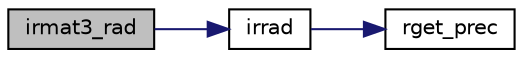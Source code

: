digraph "irmat3_rad"
{
  edge [fontname="Helvetica",fontsize="10",labelfontname="Helvetica",labelfontsize="10"];
  node [fontname="Helvetica",fontsize="10",shape=record];
  rankdir="LR";
  Node81 [label="irmat3_rad",height=0.2,width=0.4,color="black", fillcolor="grey75", style="filled", fontcolor="black"];
  Node81 -> Node82 [color="midnightblue",fontsize="10",style="solid",fontname="Helvetica"];
  Node82 [label="irrad",height=0.2,width=0.4,color="black", fillcolor="white", style="filled",URL="$irmulti_8c.html#a3b8efbf84f9a0f5f22f4cbdaa9834d84",tooltip="区間の半径 rad=rad([x0,x1]) "];
  Node82 -> Node83 [color="midnightblue",fontsize="10",style="solid",fontname="Helvetica"];
  Node83 [label="rget_prec",height=0.2,width=0.4,color="black", fillcolor="white", style="filled",URL="$is__rmulti_8h.html#ad9bc8d534620527dc3c46ef4c9d04442",tooltip="rmulti型の浮動小数点数の精度(ビット数)を取得. "];
}

